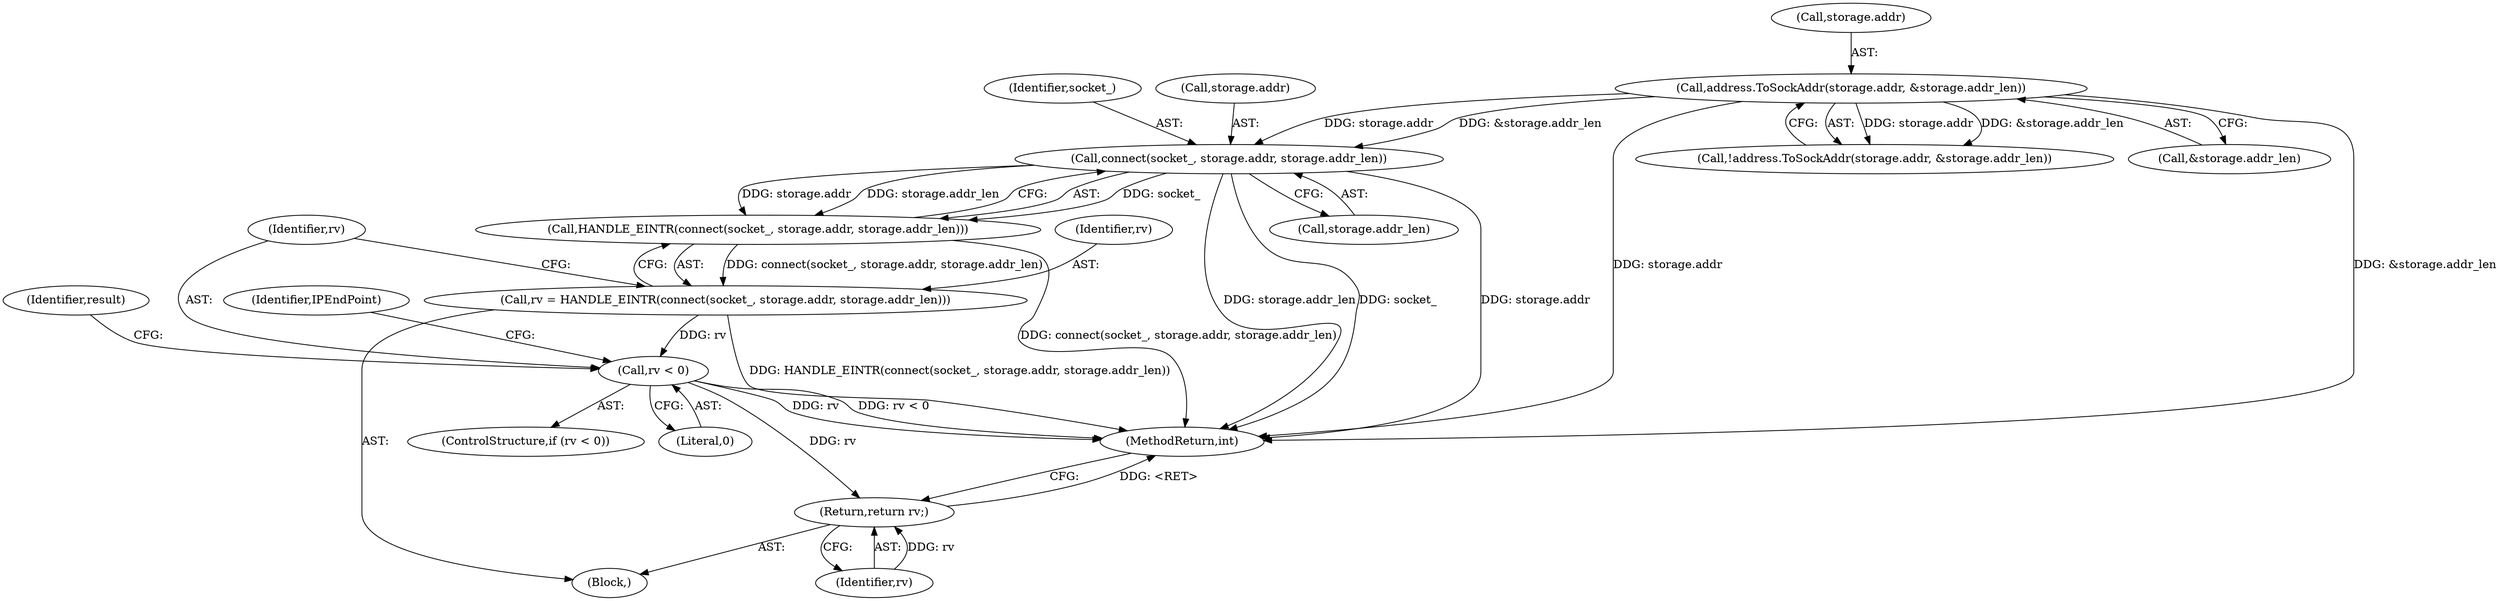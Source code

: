 digraph "0_Chrome_e68fafe04d29810cebe8d25554863b0cae4c1356_0@API" {
"1000174" [label="(Call,connect(socket_, storage.addr, storage.addr_len))"];
"1000159" [label="(Call,address.ToSockAddr(storage.addr, &storage.addr_len))"];
"1000173" [label="(Call,HANDLE_EINTR(connect(socket_, storage.addr, storage.addr_len)))"];
"1000171" [label="(Call,rv = HANDLE_EINTR(connect(socket_, storage.addr, storage.addr_len)))"];
"1000183" [label="(Call,rv < 0)"];
"1000198" [label="(Return,return rv;)"];
"1000199" [label="(Identifier,rv)"];
"1000183" [label="(Call,rv < 0)"];
"1000175" [label="(Identifier,socket_)"];
"1000200" [label="(MethodReturn,int)"];
"1000158" [label="(Call,!address.ToSockAddr(storage.addr, &storage.addr_len))"];
"1000163" [label="(Call,&storage.addr_len)"];
"1000160" [label="(Call,storage.addr)"];
"1000159" [label="(Call,address.ToSockAddr(storage.addr, &storage.addr_len))"];
"1000172" [label="(Identifier,rv)"];
"1000171" [label="(Call,rv = HANDLE_EINTR(connect(socket_, storage.addr, storage.addr_len)))"];
"1000173" [label="(Call,HANDLE_EINTR(connect(socket_, storage.addr, storage.addr_len)))"];
"1000102" [label="(Block,)"];
"1000189" [label="(Identifier,result)"];
"1000185" [label="(Literal,0)"];
"1000176" [label="(Call,storage.addr)"];
"1000174" [label="(Call,connect(socket_, storage.addr, storage.addr_len))"];
"1000198" [label="(Return,return rv;)"];
"1000184" [label="(Identifier,rv)"];
"1000182" [label="(ControlStructure,if (rv < 0))"];
"1000179" [label="(Call,storage.addr_len)"];
"1000197" [label="(Identifier,IPEndPoint)"];
"1000174" -> "1000173"  [label="AST: "];
"1000174" -> "1000179"  [label="CFG: "];
"1000175" -> "1000174"  [label="AST: "];
"1000176" -> "1000174"  [label="AST: "];
"1000179" -> "1000174"  [label="AST: "];
"1000173" -> "1000174"  [label="CFG: "];
"1000174" -> "1000200"  [label="DDG: storage.addr"];
"1000174" -> "1000200"  [label="DDG: storage.addr_len"];
"1000174" -> "1000200"  [label="DDG: socket_"];
"1000174" -> "1000173"  [label="DDG: socket_"];
"1000174" -> "1000173"  [label="DDG: storage.addr"];
"1000174" -> "1000173"  [label="DDG: storage.addr_len"];
"1000159" -> "1000174"  [label="DDG: storage.addr"];
"1000159" -> "1000174"  [label="DDG: &storage.addr_len"];
"1000159" -> "1000158"  [label="AST: "];
"1000159" -> "1000163"  [label="CFG: "];
"1000160" -> "1000159"  [label="AST: "];
"1000163" -> "1000159"  [label="AST: "];
"1000158" -> "1000159"  [label="CFG: "];
"1000159" -> "1000200"  [label="DDG: storage.addr"];
"1000159" -> "1000200"  [label="DDG: &storage.addr_len"];
"1000159" -> "1000158"  [label="DDG: storage.addr"];
"1000159" -> "1000158"  [label="DDG: &storage.addr_len"];
"1000173" -> "1000171"  [label="AST: "];
"1000171" -> "1000173"  [label="CFG: "];
"1000173" -> "1000200"  [label="DDG: connect(socket_, storage.addr, storage.addr_len)"];
"1000173" -> "1000171"  [label="DDG: connect(socket_, storage.addr, storage.addr_len)"];
"1000171" -> "1000102"  [label="AST: "];
"1000172" -> "1000171"  [label="AST: "];
"1000184" -> "1000171"  [label="CFG: "];
"1000171" -> "1000200"  [label="DDG: HANDLE_EINTR(connect(socket_, storage.addr, storage.addr_len))"];
"1000171" -> "1000183"  [label="DDG: rv"];
"1000183" -> "1000182"  [label="AST: "];
"1000183" -> "1000185"  [label="CFG: "];
"1000184" -> "1000183"  [label="AST: "];
"1000185" -> "1000183"  [label="AST: "];
"1000189" -> "1000183"  [label="CFG: "];
"1000197" -> "1000183"  [label="CFG: "];
"1000183" -> "1000200"  [label="DDG: rv"];
"1000183" -> "1000200"  [label="DDG: rv < 0"];
"1000183" -> "1000198"  [label="DDG: rv"];
"1000198" -> "1000102"  [label="AST: "];
"1000198" -> "1000199"  [label="CFG: "];
"1000199" -> "1000198"  [label="AST: "];
"1000200" -> "1000198"  [label="CFG: "];
"1000198" -> "1000200"  [label="DDG: <RET>"];
"1000199" -> "1000198"  [label="DDG: rv"];
}
